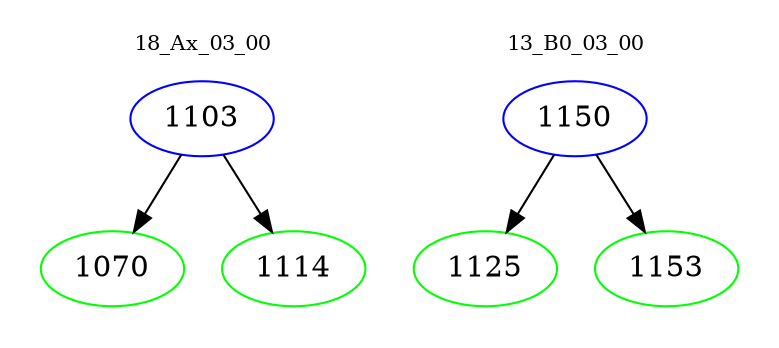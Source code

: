 digraph{
subgraph cluster_0 {
color = white
label = "18_Ax_03_00";
fontsize=10;
T0_1103 [label="1103", color="blue"]
T0_1103 -> T0_1070 [color="black"]
T0_1070 [label="1070", color="green"]
T0_1103 -> T0_1114 [color="black"]
T0_1114 [label="1114", color="green"]
}
subgraph cluster_1 {
color = white
label = "13_B0_03_00";
fontsize=10;
T1_1150 [label="1150", color="blue"]
T1_1150 -> T1_1125 [color="black"]
T1_1125 [label="1125", color="green"]
T1_1150 -> T1_1153 [color="black"]
T1_1153 [label="1153", color="green"]
}
}
